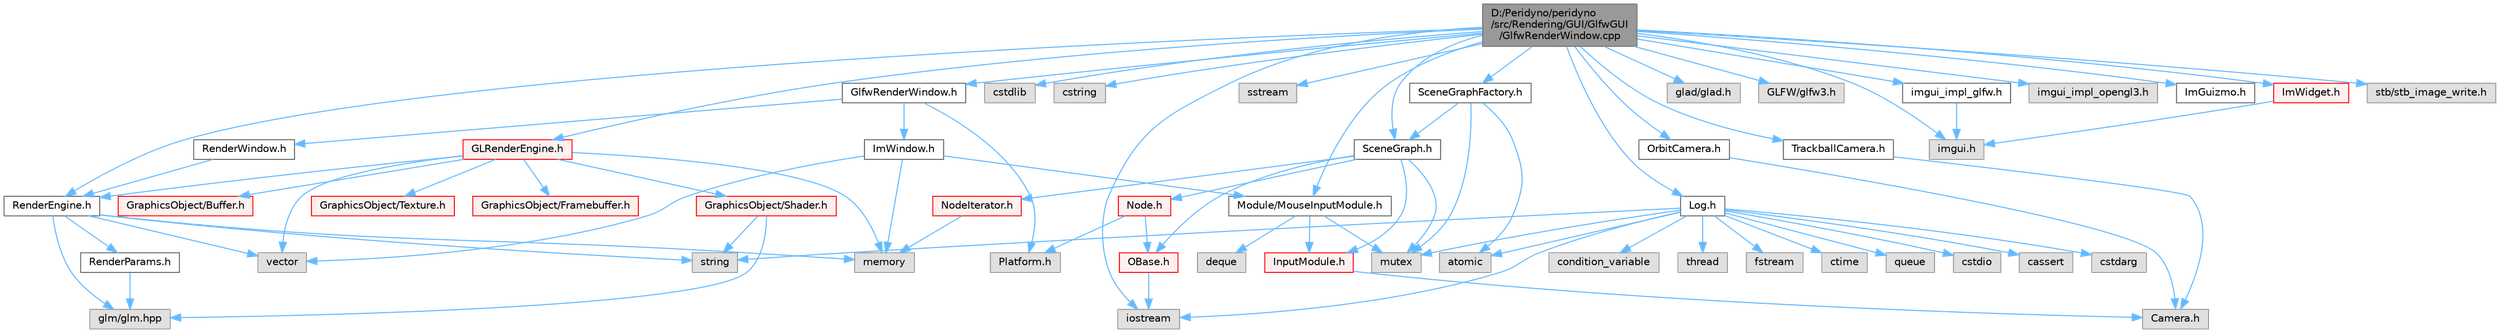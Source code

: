digraph "D:/Peridyno/peridyno/src/Rendering/GUI/GlfwGUI/GlfwRenderWindow.cpp"
{
 // LATEX_PDF_SIZE
  bgcolor="transparent";
  edge [fontname=Helvetica,fontsize=10,labelfontname=Helvetica,labelfontsize=10];
  node [fontname=Helvetica,fontsize=10,shape=box,height=0.2,width=0.4];
  Node1 [id="Node000001",label="D:/Peridyno/peridyno\l/src/Rendering/GUI/GlfwGUI\l/GlfwRenderWindow.cpp",height=0.2,width=0.4,color="gray40", fillcolor="grey60", style="filled", fontcolor="black",tooltip=" "];
  Node1 -> Node2 [id="edge1_Node000001_Node000002",color="steelblue1",style="solid",tooltip=" "];
  Node2 [id="Node000002",label="GlfwRenderWindow.h",height=0.2,width=0.4,color="grey40", fillcolor="white", style="filled",URL="$_glfw_render_window_8h.html",tooltip=" "];
  Node2 -> Node3 [id="edge2_Node000002_Node000003",color="steelblue1",style="solid",tooltip=" "];
  Node3 [id="Node000003",label="Platform.h",height=0.2,width=0.4,color="grey60", fillcolor="#E0E0E0", style="filled",tooltip=" "];
  Node2 -> Node4 [id="edge3_Node000002_Node000004",color="steelblue1",style="solid",tooltip=" "];
  Node4 [id="Node000004",label="ImWindow.h",height=0.2,width=0.4,color="grey40", fillcolor="white", style="filled",URL="$_im_window_8h.html",tooltip=" "];
  Node4 -> Node5 [id="edge4_Node000004_Node000005",color="steelblue1",style="solid",tooltip=" "];
  Node5 [id="Node000005",label="vector",height=0.2,width=0.4,color="grey60", fillcolor="#E0E0E0", style="filled",tooltip=" "];
  Node4 -> Node6 [id="edge5_Node000004_Node000006",color="steelblue1",style="solid",tooltip=" "];
  Node6 [id="Node000006",label="memory",height=0.2,width=0.4,color="grey60", fillcolor="#E0E0E0", style="filled",tooltip=" "];
  Node4 -> Node7 [id="edge6_Node000004_Node000007",color="steelblue1",style="solid",tooltip=" "];
  Node7 [id="Node000007",label="Module/MouseInputModule.h",height=0.2,width=0.4,color="grey40", fillcolor="white", style="filled",URL="$_mouse_input_module_8h.html",tooltip=" "];
  Node7 -> Node8 [id="edge7_Node000007_Node000008",color="steelblue1",style="solid",tooltip=" "];
  Node8 [id="Node000008",label="InputModule.h",height=0.2,width=0.4,color="red", fillcolor="#FFF0F0", style="filled",URL="$_input_module_8h.html",tooltip=" "];
  Node8 -> Node91 [id="edge8_Node000008_Node000091",color="steelblue1",style="solid",tooltip=" "];
  Node91 [id="Node000091",label="Camera.h",height=0.2,width=0.4,color="grey60", fillcolor="#E0E0E0", style="filled",tooltip=" "];
  Node7 -> Node96 [id="edge9_Node000007_Node000096",color="steelblue1",style="solid",tooltip=" "];
  Node96 [id="Node000096",label="deque",height=0.2,width=0.4,color="grey60", fillcolor="#E0E0E0", style="filled",tooltip=" "];
  Node7 -> Node23 [id="edge10_Node000007_Node000023",color="steelblue1",style="solid",tooltip=" "];
  Node23 [id="Node000023",label="mutex",height=0.2,width=0.4,color="grey60", fillcolor="#E0E0E0", style="filled",tooltip=" "];
  Node2 -> Node97 [id="edge11_Node000002_Node000097",color="steelblue1",style="solid",tooltip=" "];
  Node97 [id="Node000097",label="RenderWindow.h",height=0.2,width=0.4,color="grey40", fillcolor="white", style="filled",URL="$_render_window_8h.html",tooltip=" "];
  Node97 -> Node98 [id="edge12_Node000097_Node000098",color="steelblue1",style="solid",tooltip=" "];
  Node98 [id="Node000098",label="RenderEngine.h",height=0.2,width=0.4,color="grey40", fillcolor="white", style="filled",URL="$_render_engine_8h.html",tooltip=" "];
  Node98 -> Node6 [id="edge13_Node000098_Node000006",color="steelblue1",style="solid",tooltip=" "];
  Node98 -> Node16 [id="edge14_Node000098_Node000016",color="steelblue1",style="solid",tooltip=" "];
  Node16 [id="Node000016",label="string",height=0.2,width=0.4,color="grey60", fillcolor="#E0E0E0", style="filled",tooltip=" "];
  Node98 -> Node5 [id="edge15_Node000098_Node000005",color="steelblue1",style="solid",tooltip=" "];
  Node98 -> Node85 [id="edge16_Node000098_Node000085",color="steelblue1",style="solid",tooltip=" "];
  Node85 [id="Node000085",label="glm/glm.hpp",height=0.2,width=0.4,color="grey60", fillcolor="#E0E0E0", style="filled",tooltip=" "];
  Node98 -> Node99 [id="edge17_Node000098_Node000099",color="steelblue1",style="solid",tooltip=" "];
  Node99 [id="Node000099",label="RenderParams.h",height=0.2,width=0.4,color="grey40", fillcolor="white", style="filled",URL="$_render_params_8h.html",tooltip=" "];
  Node99 -> Node85 [id="edge18_Node000099_Node000085",color="steelblue1",style="solid",tooltip=" "];
  Node1 -> Node66 [id="edge19_Node000001_Node000066",color="steelblue1",style="solid",tooltip=" "];
  Node66 [id="Node000066",label="cstdlib",height=0.2,width=0.4,color="grey60", fillcolor="#E0E0E0", style="filled",tooltip=" "];
  Node1 -> Node77 [id="edge20_Node000001_Node000077",color="steelblue1",style="solid",tooltip=" "];
  Node77 [id="Node000077",label="cstring",height=0.2,width=0.4,color="grey60", fillcolor="#E0E0E0", style="filled",tooltip=" "];
  Node1 -> Node11 [id="edge21_Node000001_Node000011",color="steelblue1",style="solid",tooltip=" "];
  Node11 [id="Node000011",label="iostream",height=0.2,width=0.4,color="grey60", fillcolor="#E0E0E0", style="filled",tooltip=" "];
  Node1 -> Node75 [id="edge22_Node000001_Node000075",color="steelblue1",style="solid",tooltip=" "];
  Node75 [id="Node000075",label="sstream",height=0.2,width=0.4,color="grey60", fillcolor="#E0E0E0", style="filled",tooltip=" "];
  Node1 -> Node100 [id="edge23_Node000001_Node000100",color="steelblue1",style="solid",tooltip=" "];
  Node100 [id="Node000100",label="SceneGraph.h",height=0.2,width=0.4,color="grey40", fillcolor="white", style="filled",URL="$_scene_graph_8h.html",tooltip=" "];
  Node100 -> Node12 [id="edge24_Node000100_Node000012",color="steelblue1",style="solid",tooltip=" "];
  Node12 [id="Node000012",label="OBase.h",height=0.2,width=0.4,color="red", fillcolor="#FFF0F0", style="filled",URL="$_o_base_8h.html",tooltip=" "];
  Node12 -> Node11 [id="edge25_Node000012_Node000011",color="steelblue1",style="solid",tooltip=" "];
  Node100 -> Node101 [id="edge26_Node000100_Node000101",color="steelblue1",style="solid",tooltip=" "];
  Node101 [id="Node000101",label="Node.h",height=0.2,width=0.4,color="red", fillcolor="#FFF0F0", style="filled",URL="$_node_8h.html",tooltip=" "];
  Node101 -> Node12 [id="edge27_Node000101_Node000012",color="steelblue1",style="solid",tooltip=" "];
  Node101 -> Node3 [id="edge28_Node000101_Node000003",color="steelblue1",style="solid",tooltip=" "];
  Node100 -> Node109 [id="edge29_Node000100_Node000109",color="steelblue1",style="solid",tooltip=" "];
  Node109 [id="Node000109",label="NodeIterator.h",height=0.2,width=0.4,color="red", fillcolor="#FFF0F0", style="filled",URL="$_node_iterator_8h.html",tooltip=" "];
  Node109 -> Node6 [id="edge30_Node000109_Node000006",color="steelblue1",style="solid",tooltip=" "];
  Node100 -> Node8 [id="edge31_Node000100_Node000008",color="steelblue1",style="solid",tooltip=" "];
  Node100 -> Node23 [id="edge32_Node000100_Node000023",color="steelblue1",style="solid",tooltip=" "];
  Node1 -> Node7 [id="edge33_Node000001_Node000007",color="steelblue1",style="solid",tooltip=" "];
  Node1 -> Node22 [id="edge34_Node000001_Node000022",color="steelblue1",style="solid",tooltip=" "];
  Node22 [id="Node000022",label="Log.h",height=0.2,width=0.4,color="grey40", fillcolor="white", style="filled",URL="$_log_8h.html",tooltip=" "];
  Node22 -> Node23 [id="edge35_Node000022_Node000023",color="steelblue1",style="solid",tooltip=" "];
  Node22 -> Node24 [id="edge36_Node000022_Node000024",color="steelblue1",style="solid",tooltip=" "];
  Node24 [id="Node000024",label="thread",height=0.2,width=0.4,color="grey60", fillcolor="#E0E0E0", style="filled",tooltip=" "];
  Node22 -> Node16 [id="edge37_Node000022_Node000016",color="steelblue1",style="solid",tooltip=" "];
  Node22 -> Node25 [id="edge38_Node000022_Node000025",color="steelblue1",style="solid",tooltip=" "];
  Node25 [id="Node000025",label="fstream",height=0.2,width=0.4,color="grey60", fillcolor="#E0E0E0", style="filled",tooltip=" "];
  Node22 -> Node11 [id="edge39_Node000022_Node000011",color="steelblue1",style="solid",tooltip=" "];
  Node22 -> Node26 [id="edge40_Node000022_Node000026",color="steelblue1",style="solid",tooltip=" "];
  Node26 [id="Node000026",label="ctime",height=0.2,width=0.4,color="grey60", fillcolor="#E0E0E0", style="filled",tooltip=" "];
  Node22 -> Node27 [id="edge41_Node000022_Node000027",color="steelblue1",style="solid",tooltip=" "];
  Node27 [id="Node000027",label="queue",height=0.2,width=0.4,color="grey60", fillcolor="#E0E0E0", style="filled",tooltip=" "];
  Node22 -> Node28 [id="edge42_Node000022_Node000028",color="steelblue1",style="solid",tooltip=" "];
  Node28 [id="Node000028",label="cstdio",height=0.2,width=0.4,color="grey60", fillcolor="#E0E0E0", style="filled",tooltip=" "];
  Node22 -> Node10 [id="edge43_Node000022_Node000010",color="steelblue1",style="solid",tooltip=" "];
  Node10 [id="Node000010",label="cassert",height=0.2,width=0.4,color="grey60", fillcolor="#E0E0E0", style="filled",tooltip=" "];
  Node22 -> Node29 [id="edge44_Node000022_Node000029",color="steelblue1",style="solid",tooltip=" "];
  Node29 [id="Node000029",label="cstdarg",height=0.2,width=0.4,color="grey60", fillcolor="#E0E0E0", style="filled",tooltip=" "];
  Node22 -> Node20 [id="edge45_Node000022_Node000020",color="steelblue1",style="solid",tooltip=" "];
  Node20 [id="Node000020",label="atomic",height=0.2,width=0.4,color="grey60", fillcolor="#E0E0E0", style="filled",tooltip=" "];
  Node22 -> Node30 [id="edge46_Node000022_Node000030",color="steelblue1",style="solid",tooltip=" "];
  Node30 [id="Node000030",label="condition_variable",height=0.2,width=0.4,color="grey60", fillcolor="#E0E0E0", style="filled",tooltip=" "];
  Node1 -> Node98 [id="edge47_Node000001_Node000098",color="steelblue1",style="solid",tooltip=" "];
  Node1 -> Node112 [id="edge48_Node000001_Node000112",color="steelblue1",style="solid",tooltip=" "];
  Node112 [id="Node000112",label="OrbitCamera.h",height=0.2,width=0.4,color="grey40", fillcolor="white", style="filled",URL="$_orbit_camera_8h.html",tooltip=" "];
  Node112 -> Node91 [id="edge49_Node000112_Node000091",color="steelblue1",style="solid",tooltip=" "];
  Node1 -> Node113 [id="edge50_Node000001_Node000113",color="steelblue1",style="solid",tooltip=" "];
  Node113 [id="Node000113",label="TrackballCamera.h",height=0.2,width=0.4,color="grey40", fillcolor="white", style="filled",URL="$_trackball_camera_8h.html",tooltip=" "];
  Node113 -> Node91 [id="edge51_Node000113_Node000091",color="steelblue1",style="solid",tooltip=" "];
  Node1 -> Node114 [id="edge52_Node000001_Node000114",color="steelblue1",style="solid",tooltip=" "];
  Node114 [id="Node000114",label="GLRenderEngine.h",height=0.2,width=0.4,color="red", fillcolor="#FFF0F0", style="filled",URL="$_g_l_render_engine_8h.html",tooltip=" "];
  Node114 -> Node6 [id="edge53_Node000114_Node000006",color="steelblue1",style="solid",tooltip=" "];
  Node114 -> Node5 [id="edge54_Node000114_Node000005",color="steelblue1",style="solid",tooltip=" "];
  Node114 -> Node98 [id="edge55_Node000114_Node000098",color="steelblue1",style="solid",tooltip=" "];
  Node114 -> Node115 [id="edge56_Node000114_Node000115",color="steelblue1",style="solid",tooltip=" "];
  Node115 [id="Node000115",label="GraphicsObject/Buffer.h",height=0.2,width=0.4,color="red", fillcolor="#FFF0F0", style="filled",URL="$_buffer_8h.html",tooltip=" "];
  Node114 -> Node117 [id="edge57_Node000114_Node000117",color="steelblue1",style="solid",tooltip=" "];
  Node117 [id="Node000117",label="GraphicsObject/Texture.h",height=0.2,width=0.4,color="red", fillcolor="#FFF0F0", style="filled",URL="$_texture_8h.html",tooltip=" "];
  Node114 -> Node118 [id="edge58_Node000114_Node000118",color="steelblue1",style="solid",tooltip=" "];
  Node118 [id="Node000118",label="GraphicsObject/Framebuffer.h",height=0.2,width=0.4,color="red", fillcolor="#FFF0F0", style="filled",URL="$_framebuffer_8h.html",tooltip=" "];
  Node114 -> Node119 [id="edge59_Node000114_Node000119",color="steelblue1",style="solid",tooltip=" "];
  Node119 [id="Node000119",label="GraphicsObject/Shader.h",height=0.2,width=0.4,color="red", fillcolor="#FFF0F0", style="filled",URL="$_shader_8h.html",tooltip=" "];
  Node119 -> Node16 [id="edge60_Node000119_Node000016",color="steelblue1",style="solid",tooltip=" "];
  Node119 -> Node85 [id="edge61_Node000119_Node000085",color="steelblue1",style="solid",tooltip=" "];
  Node1 -> Node122 [id="edge62_Node000001_Node000122",color="steelblue1",style="solid",tooltip=" "];
  Node122 [id="Node000122",label="SceneGraphFactory.h",height=0.2,width=0.4,color="grey40", fillcolor="white", style="filled",URL="$_scene_graph_factory_8h.html",tooltip=" "];
  Node122 -> Node20 [id="edge63_Node000122_Node000020",color="steelblue1",style="solid",tooltip=" "];
  Node122 -> Node23 [id="edge64_Node000122_Node000023",color="steelblue1",style="solid",tooltip=" "];
  Node122 -> Node100 [id="edge65_Node000122_Node000100",color="steelblue1",style="solid",tooltip=" "];
  Node1 -> Node123 [id="edge66_Node000001_Node000123",color="steelblue1",style="solid",tooltip=" "];
  Node123 [id="Node000123",label="glad/glad.h",height=0.2,width=0.4,color="grey60", fillcolor="#E0E0E0", style="filled",tooltip=" "];
  Node1 -> Node124 [id="edge67_Node000001_Node000124",color="steelblue1",style="solid",tooltip=" "];
  Node124 [id="Node000124",label="GLFW/glfw3.h",height=0.2,width=0.4,color="grey60", fillcolor="#E0E0E0", style="filled",tooltip=" "];
  Node1 -> Node125 [id="edge68_Node000001_Node000125",color="steelblue1",style="solid",tooltip=" "];
  Node125 [id="Node000125",label="imgui.h",height=0.2,width=0.4,color="grey60", fillcolor="#E0E0E0", style="filled",tooltip=" "];
  Node1 -> Node126 [id="edge69_Node000001_Node000126",color="steelblue1",style="solid",tooltip=" "];
  Node126 [id="Node000126",label="imgui_impl_glfw.h",height=0.2,width=0.4,color="grey40", fillcolor="white", style="filled",URL="$imgui__impl__glfw_8h.html",tooltip=" "];
  Node126 -> Node125 [id="edge70_Node000126_Node000125",color="steelblue1",style="solid",tooltip=" "];
  Node1 -> Node127 [id="edge71_Node000001_Node000127",color="steelblue1",style="solid",tooltip=" "];
  Node127 [id="Node000127",label="imgui_impl_opengl3.h",height=0.2,width=0.4,color="grey60", fillcolor="#E0E0E0", style="filled",tooltip=" "];
  Node1 -> Node128 [id="edge72_Node000001_Node000128",color="steelblue1",style="solid",tooltip=" "];
  Node128 [id="Node000128",label="ImGuizmo.h",height=0.2,width=0.4,color="grey40", fillcolor="white", style="filled",URL="$_im_guizmo_8h.html",tooltip=" "];
  Node1 -> Node129 [id="edge73_Node000001_Node000129",color="steelblue1",style="solid",tooltip=" "];
  Node129 [id="Node000129",label="ImWidget.h",height=0.2,width=0.4,color="red", fillcolor="#FFF0F0", style="filled",URL="$_im_widget_8h.html",tooltip=" "];
  Node129 -> Node125 [id="edge74_Node000129_Node000125",color="steelblue1",style="solid",tooltip=" "];
  Node1 -> Node131 [id="edge75_Node000001_Node000131",color="steelblue1",style="solid",tooltip=" "];
  Node131 [id="Node000131",label="stb/stb_image_write.h",height=0.2,width=0.4,color="grey60", fillcolor="#E0E0E0", style="filled",tooltip=" "];
}

